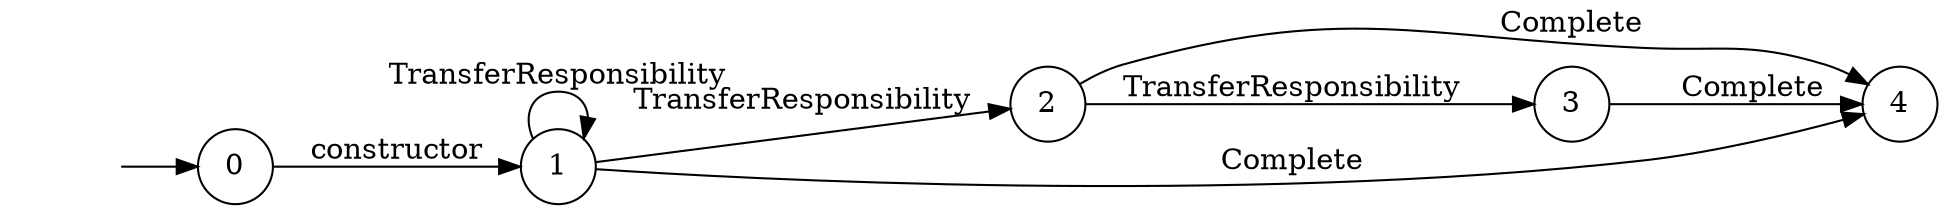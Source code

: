 digraph "Dapp-Automata-data/fuzzer/testnetdata-model-rq1/BasicProvenance/Ktail-2" {
	graph [rankdir=LR]
	"" [label="" shape=plaintext]
	2 [label=2 shape=circle]
	4 [label=4 shape=circle]
	3 [label=3 shape=circle]
	1 [label=1 shape=circle]
	0 [label=0 shape=circle]
	"" -> 0 [label=""]
	1 -> 2 [label=TransferResponsibility]
	1 -> 1 [label=TransferResponsibility]
	1 -> 4 [label=Complete]
	2 -> 3 [label=TransferResponsibility]
	2 -> 4 [label=Complete]
	3 -> 4 [label=Complete]
	0 -> 1 [label=constructor]
}
